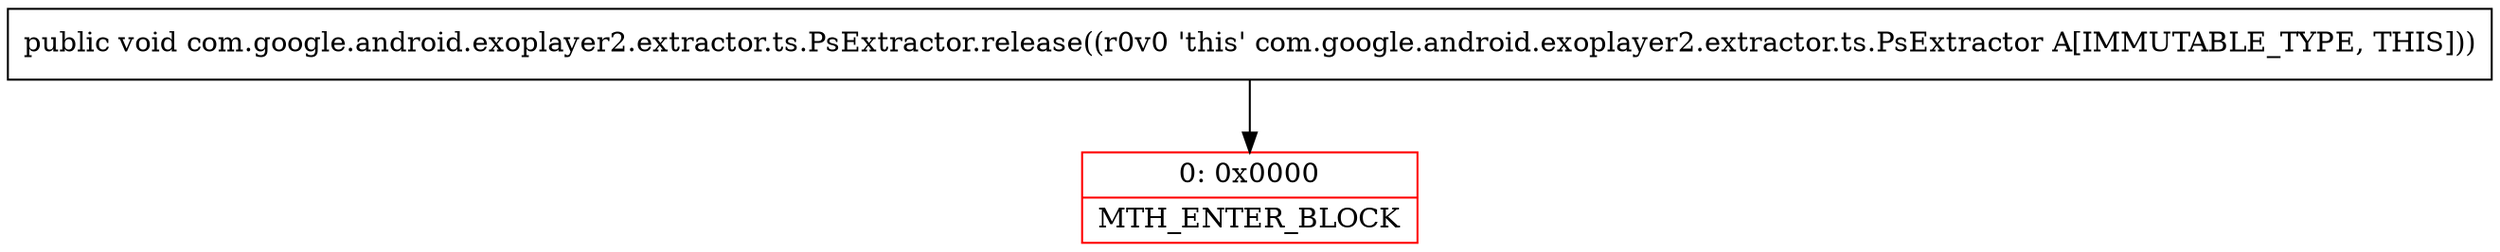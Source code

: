 digraph "CFG forcom.google.android.exoplayer2.extractor.ts.PsExtractor.release()V" {
subgraph cluster_Region_1085711979 {
label = "R(0)";
node [shape=record,color=blue];
}
Node_0 [shape=record,color=red,label="{0\:\ 0x0000|MTH_ENTER_BLOCK\l}"];
MethodNode[shape=record,label="{public void com.google.android.exoplayer2.extractor.ts.PsExtractor.release((r0v0 'this' com.google.android.exoplayer2.extractor.ts.PsExtractor A[IMMUTABLE_TYPE, THIS])) }"];
MethodNode -> Node_0;
}

